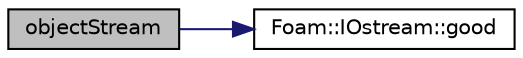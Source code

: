 digraph "objectStream"
{
  bgcolor="transparent";
  edge [fontname="Helvetica",fontsize="10",labelfontname="Helvetica",labelfontsize="10"];
  node [fontname="Helvetica",fontsize="10",shape=record];
  rankdir="LR";
  Node2127 [label="objectStream",height=0.2,width=0.4,color="black", fillcolor="grey75", style="filled", fontcolor="black"];
  Node2127 -> Node2128 [color="midnightblue",fontsize="10",style="solid",fontname="Helvetica"];
  Node2128 [label="Foam::IOstream::good",height=0.2,width=0.4,color="black",URL="$a27333.html#abdcc7f96f487faadc7769afcf58fe992",tooltip="Return true if next operation might succeed. "];
}
